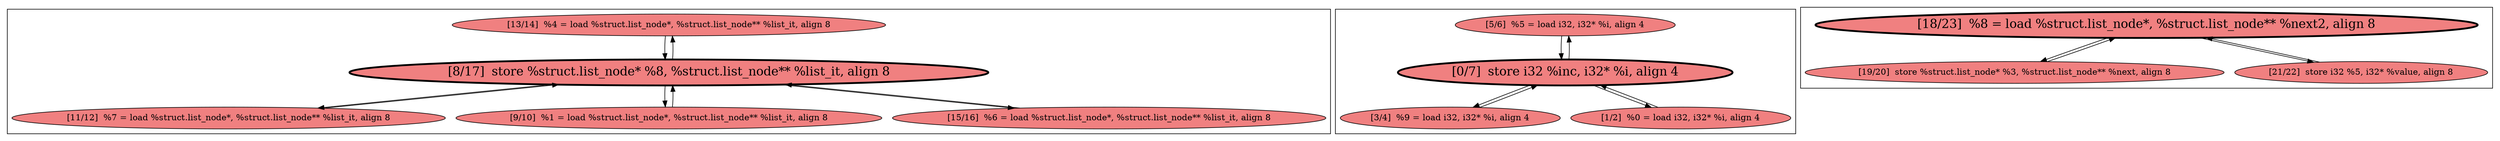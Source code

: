 
digraph G {



node231->node234 [ ]
node234->node231 [ ]
node224->node226 [ ]
node232->node234 [ ]
node234->node232 [ ]
node234->node235 [ ]
node229->node230 [ ]
node226->node225 [ ]
node226->node227 [ ]
node234->node233 [ ]
node225->node226 [ ]
node233->node234 [ ]
node230->node229 [ ]
node229->node228 [ ]
node226->node224 [ ]
node227->node226 [ ]
node235->node234 [ ]
node228->node229 [ ]


subgraph cluster2 {


node235 [fillcolor=lightcoral,label="[9/10]  %1 = load %struct.list_node*, %struct.list_node** %list_it, align 8",shape=ellipse,style=filled ]
node234 [penwidth=3.0,fontsize=20,fillcolor=lightcoral,label="[8/17]  store %struct.list_node* %8, %struct.list_node** %list_it, align 8",shape=ellipse,style=filled ]
node233 [fillcolor=lightcoral,label="[15/16]  %6 = load %struct.list_node*, %struct.list_node** %list_it, align 8",shape=ellipse,style=filled ]
node231 [fillcolor=lightcoral,label="[13/14]  %4 = load %struct.list_node*, %struct.list_node** %list_it, align 8",shape=ellipse,style=filled ]
node232 [fillcolor=lightcoral,label="[11/12]  %7 = load %struct.list_node*, %struct.list_node** %list_it, align 8",shape=ellipse,style=filled ]



}

subgraph cluster0 {


node227 [fillcolor=lightcoral,label="[1/2]  %0 = load i32, i32* %i, align 4",shape=ellipse,style=filled ]
node226 [penwidth=3.0,fontsize=20,fillcolor=lightcoral,label="[0/7]  store i32 %inc, i32* %i, align 4",shape=ellipse,style=filled ]
node224 [fillcolor=lightcoral,label="[5/6]  %5 = load i32, i32* %i, align 4",shape=ellipse,style=filled ]
node225 [fillcolor=lightcoral,label="[3/4]  %9 = load i32, i32* %i, align 4",shape=ellipse,style=filled ]



}

subgraph cluster1 {


node230 [fillcolor=lightcoral,label="[19/20]  store %struct.list_node* %3, %struct.list_node** %next, align 8",shape=ellipse,style=filled ]
node228 [fillcolor=lightcoral,label="[21/22]  store i32 %5, i32* %value, align 8",shape=ellipse,style=filled ]
node229 [penwidth=3.0,fontsize=20,fillcolor=lightcoral,label="[18/23]  %8 = load %struct.list_node*, %struct.list_node** %next2, align 8",shape=ellipse,style=filled ]



}

}
